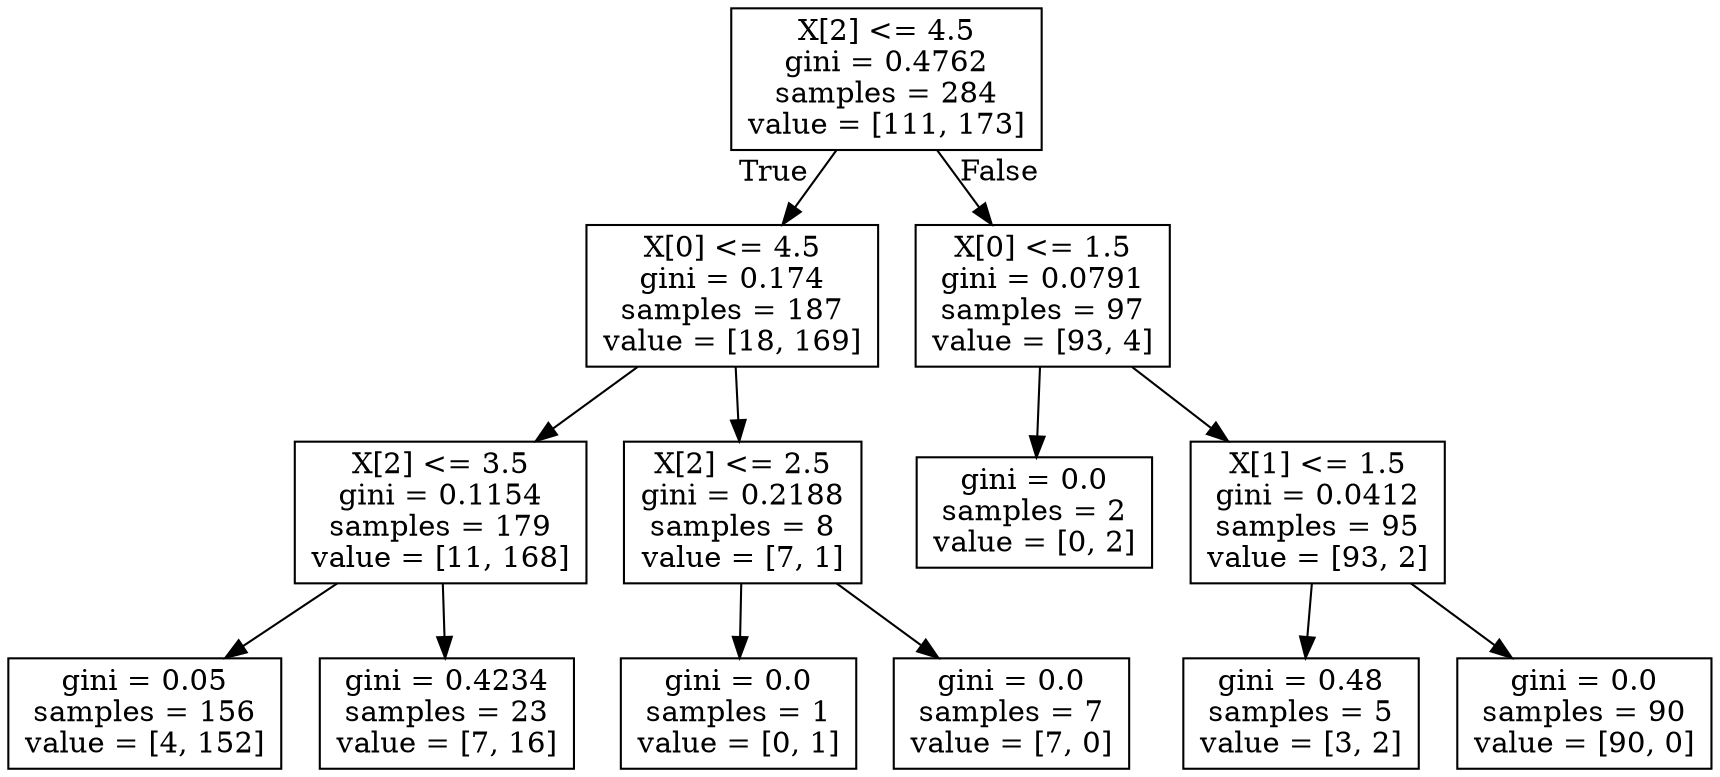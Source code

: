 digraph Tree {
node [shape=box] ;
0 [label="X[2] <= 4.5\ngini = 0.4762\nsamples = 284\nvalue = [111, 173]"] ;
1 [label="X[0] <= 4.5\ngini = 0.174\nsamples = 187\nvalue = [18, 169]"] ;
0 -> 1 [labeldistance=2.5, labelangle=45, headlabel="True"] ;
2 [label="X[2] <= 3.5\ngini = 0.1154\nsamples = 179\nvalue = [11, 168]"] ;
1 -> 2 ;
3 [label="gini = 0.05\nsamples = 156\nvalue = [4, 152]"] ;
2 -> 3 ;
4 [label="gini = 0.4234\nsamples = 23\nvalue = [7, 16]"] ;
2 -> 4 ;
5 [label="X[2] <= 2.5\ngini = 0.2188\nsamples = 8\nvalue = [7, 1]"] ;
1 -> 5 ;
6 [label="gini = 0.0\nsamples = 1\nvalue = [0, 1]"] ;
5 -> 6 ;
7 [label="gini = 0.0\nsamples = 7\nvalue = [7, 0]"] ;
5 -> 7 ;
8 [label="X[0] <= 1.5\ngini = 0.0791\nsamples = 97\nvalue = [93, 4]"] ;
0 -> 8 [labeldistance=2.5, labelangle=-45, headlabel="False"] ;
9 [label="gini = 0.0\nsamples = 2\nvalue = [0, 2]"] ;
8 -> 9 ;
10 [label="X[1] <= 1.5\ngini = 0.0412\nsamples = 95\nvalue = [93, 2]"] ;
8 -> 10 ;
11 [label="gini = 0.48\nsamples = 5\nvalue = [3, 2]"] ;
10 -> 11 ;
12 [label="gini = 0.0\nsamples = 90\nvalue = [90, 0]"] ;
10 -> 12 ;
}